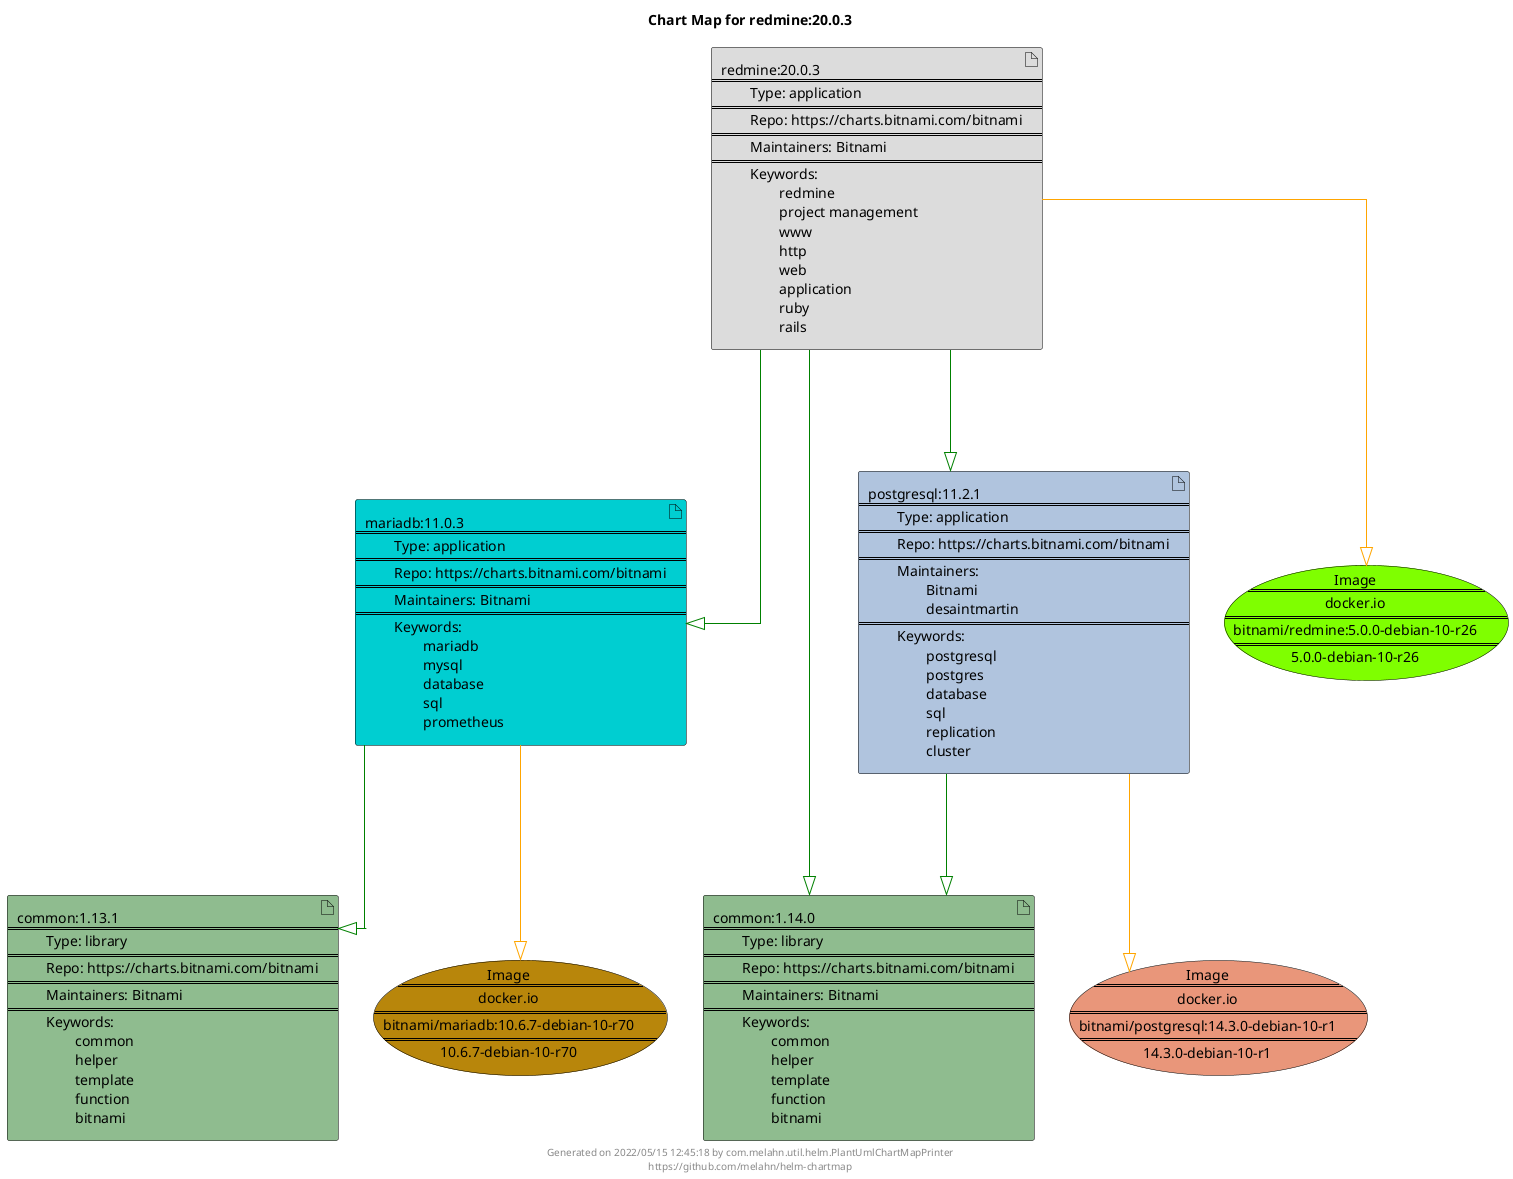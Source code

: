 @startuml
skinparam linetype ortho
skinparam backgroundColor white
skinparam usecaseBorderColor black
skinparam usecaseArrowColor LightSlateGray
skinparam artifactBorderColor black
skinparam artifactArrowColor LightSlateGray

title Chart Map for redmine:20.0.3

'There are 5 referenced Helm Charts
artifact "common:1.13.1\n====\n\tType: library\n====\n\tRepo: https://charts.bitnami.com/bitnami\n====\n\tMaintainers: Bitnami\n====\n\tKeywords: \n\t\tcommon\n\t\thelper\n\t\ttemplate\n\t\tfunction\n\t\tbitnami" as common_1_13_1 #DarkSeaGreen
artifact "mariadb:11.0.3\n====\n\tType: application\n====\n\tRepo: https://charts.bitnami.com/bitnami\n====\n\tMaintainers: Bitnami\n====\n\tKeywords: \n\t\tmariadb\n\t\tmysql\n\t\tdatabase\n\t\tsql\n\t\tprometheus" as mariadb_11_0_3 #DarkTurquoise
artifact "common:1.14.0\n====\n\tType: library\n====\n\tRepo: https://charts.bitnami.com/bitnami\n====\n\tMaintainers: Bitnami\n====\n\tKeywords: \n\t\tcommon\n\t\thelper\n\t\ttemplate\n\t\tfunction\n\t\tbitnami" as common_1_14_0 #DarkSeaGreen
artifact "redmine:20.0.3\n====\n\tType: application\n====\n\tRepo: https://charts.bitnami.com/bitnami\n====\n\tMaintainers: Bitnami\n====\n\tKeywords: \n\t\tredmine\n\t\tproject management\n\t\twww\n\t\thttp\n\t\tweb\n\t\tapplication\n\t\truby\n\t\trails" as redmine_20_0_3 #Gainsboro
artifact "postgresql:11.2.1\n====\n\tType: application\n====\n\tRepo: https://charts.bitnami.com/bitnami\n====\n\tMaintainers: \n\t\tBitnami\n\t\tdesaintmartin\n====\n\tKeywords: \n\t\tpostgresql\n\t\tpostgres\n\t\tdatabase\n\t\tsql\n\t\treplication\n\t\tcluster" as postgresql_11_2_1 #LightSteelBlue

'There are 3 referenced Docker Images
usecase "Image\n====\ndocker.io\n====\nbitnami/mariadb:10.6.7-debian-10-r70\n====\n10.6.7-debian-10-r70" as docker_io_bitnami_mariadb_10_6_7_debian_10_r70 #DarkGoldenRod
usecase "Image\n====\ndocker.io\n====\nbitnami/postgresql:14.3.0-debian-10-r1\n====\n14.3.0-debian-10-r1" as docker_io_bitnami_postgresql_14_3_0_debian_10_r1 #DarkSalmon
usecase "Image\n====\ndocker.io\n====\nbitnami/redmine:5.0.0-debian-10-r26\n====\n5.0.0-debian-10-r26" as docker_io_bitnami_redmine_5_0_0_debian_10_r26 #Chartreuse

'Chart Dependencies
redmine_20_0_3--[#green]-|>common_1_14_0
redmine_20_0_3--[#green]-|>postgresql_11_2_1
postgresql_11_2_1--[#green]-|>common_1_14_0
redmine_20_0_3--[#green]-|>mariadb_11_0_3
mariadb_11_0_3--[#green]-|>common_1_13_1
mariadb_11_0_3--[#orange]-|>docker_io_bitnami_mariadb_10_6_7_debian_10_r70
redmine_20_0_3--[#orange]-|>docker_io_bitnami_redmine_5_0_0_debian_10_r26
postgresql_11_2_1--[#orange]-|>docker_io_bitnami_postgresql_14_3_0_debian_10_r1

center footer Generated on 2022/05/15 12:45:18 by com.melahn.util.helm.PlantUmlChartMapPrinter\nhttps://github.com/melahn/helm-chartmap
@enduml
